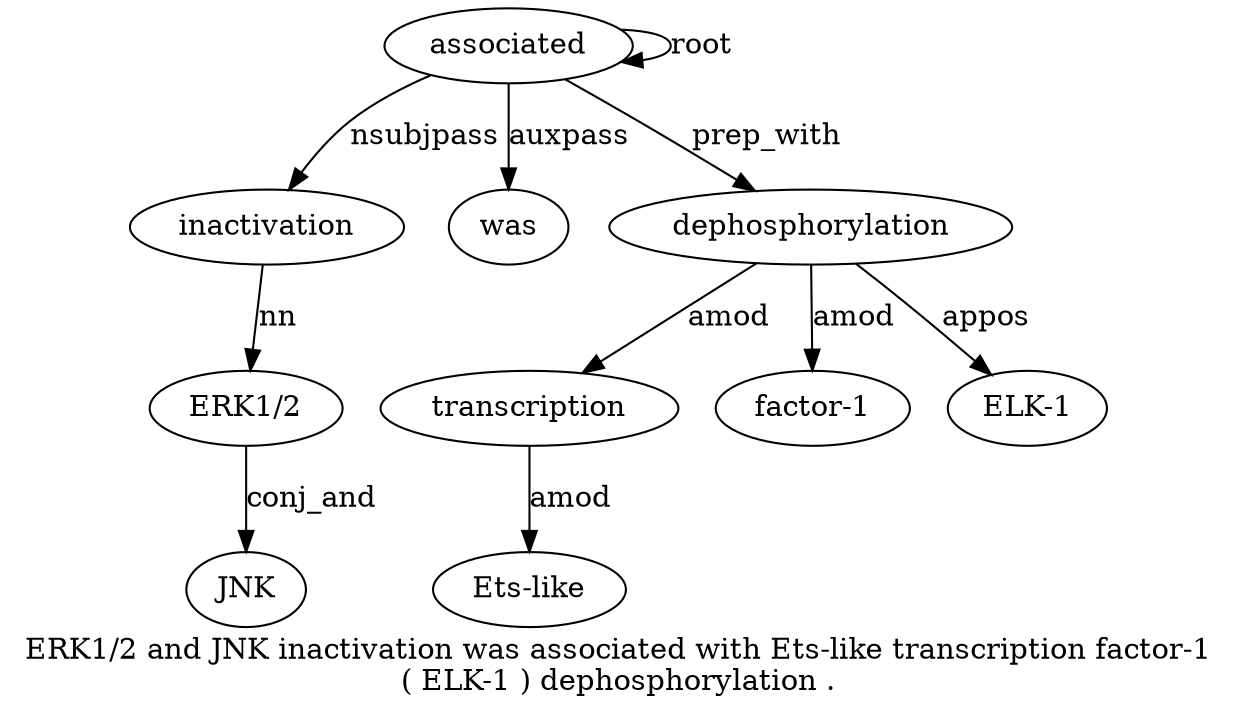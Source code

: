 digraph "ERK1/2 and JNK inactivation was associated with Ets-like transcription factor-1 ( ELK-1 ) dephosphorylation ." {
label="ERK1/2 and JNK inactivation was associated with Ets-like transcription factor-1
( ELK-1 ) dephosphorylation .";
inactivation4 [style=filled, fillcolor=white, label=inactivation];
"ERK1/2" [style=filled, fillcolor=white, label="ERK1/2"];
inactivation4 -> "ERK1/2"  [label=nn];
JNK3 [style=filled, fillcolor=white, label=JNK];
"ERK1/2" -> JNK3  [label=conj_and];
associated6 [style=filled, fillcolor=white, label=associated];
associated6 -> inactivation4  [label=nsubjpass];
was5 [style=filled, fillcolor=white, label=was];
associated6 -> was5  [label=auxpass];
associated6 -> associated6  [label=root];
transcription9 [style=filled, fillcolor=white, label=transcription];
"Ets-like8" [style=filled, fillcolor=white, label="Ets-like"];
transcription9 -> "Ets-like8"  [label=amod];
dephosphorylation14 [style=filled, fillcolor=white, label=dephosphorylation];
dephosphorylation14 -> transcription9  [label=amod];
"factor-10" [style=filled, fillcolor=white, label="factor-1"];
dephosphorylation14 -> "factor-10"  [label=amod];
"ELK-12" [style=filled, fillcolor=white, label="ELK-1"];
dephosphorylation14 -> "ELK-12"  [label=appos];
associated6 -> dephosphorylation14  [label=prep_with];
}
